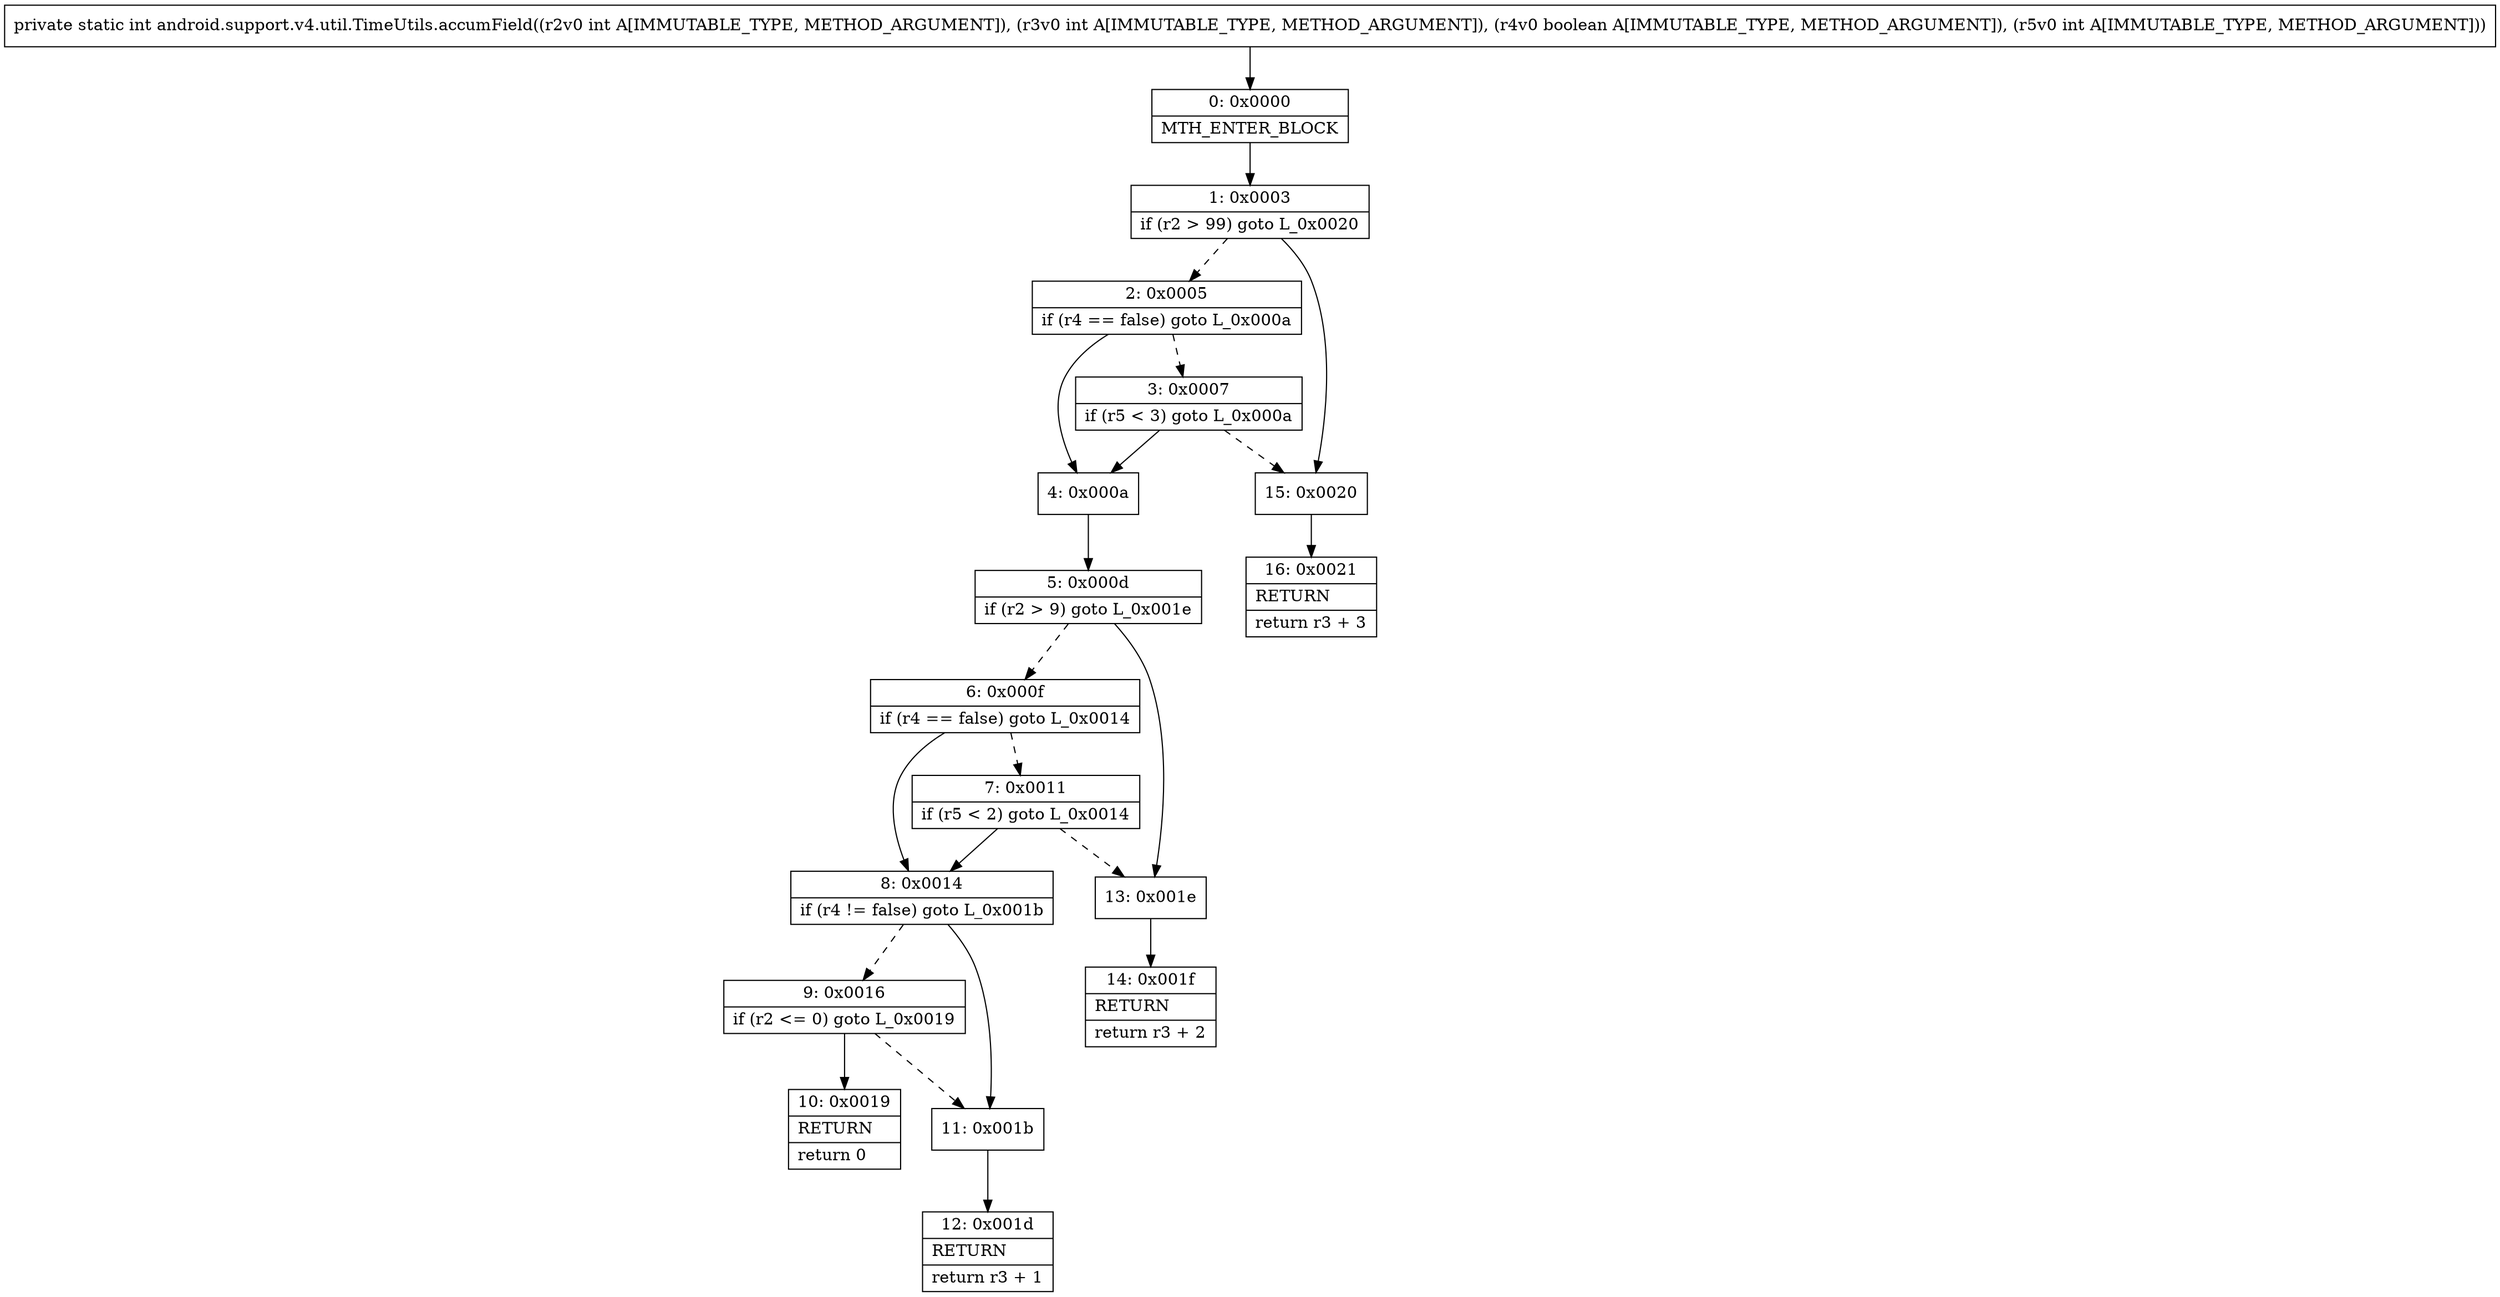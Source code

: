 digraph "CFG forandroid.support.v4.util.TimeUtils.accumField(IIZI)I" {
Node_0 [shape=record,label="{0\:\ 0x0000|MTH_ENTER_BLOCK\l}"];
Node_1 [shape=record,label="{1\:\ 0x0003|if (r2 \> 99) goto L_0x0020\l}"];
Node_2 [shape=record,label="{2\:\ 0x0005|if (r4 == false) goto L_0x000a\l}"];
Node_3 [shape=record,label="{3\:\ 0x0007|if (r5 \< 3) goto L_0x000a\l}"];
Node_4 [shape=record,label="{4\:\ 0x000a}"];
Node_5 [shape=record,label="{5\:\ 0x000d|if (r2 \> 9) goto L_0x001e\l}"];
Node_6 [shape=record,label="{6\:\ 0x000f|if (r4 == false) goto L_0x0014\l}"];
Node_7 [shape=record,label="{7\:\ 0x0011|if (r5 \< 2) goto L_0x0014\l}"];
Node_8 [shape=record,label="{8\:\ 0x0014|if (r4 != false) goto L_0x001b\l}"];
Node_9 [shape=record,label="{9\:\ 0x0016|if (r2 \<= 0) goto L_0x0019\l}"];
Node_10 [shape=record,label="{10\:\ 0x0019|RETURN\l|return 0\l}"];
Node_11 [shape=record,label="{11\:\ 0x001b}"];
Node_12 [shape=record,label="{12\:\ 0x001d|RETURN\l|return r3 + 1\l}"];
Node_13 [shape=record,label="{13\:\ 0x001e}"];
Node_14 [shape=record,label="{14\:\ 0x001f|RETURN\l|return r3 + 2\l}"];
Node_15 [shape=record,label="{15\:\ 0x0020}"];
Node_16 [shape=record,label="{16\:\ 0x0021|RETURN\l|return r3 + 3\l}"];
MethodNode[shape=record,label="{private static int android.support.v4.util.TimeUtils.accumField((r2v0 int A[IMMUTABLE_TYPE, METHOD_ARGUMENT]), (r3v0 int A[IMMUTABLE_TYPE, METHOD_ARGUMENT]), (r4v0 boolean A[IMMUTABLE_TYPE, METHOD_ARGUMENT]), (r5v0 int A[IMMUTABLE_TYPE, METHOD_ARGUMENT])) }"];
MethodNode -> Node_0;
Node_0 -> Node_1;
Node_1 -> Node_2[style=dashed];
Node_1 -> Node_15;
Node_2 -> Node_3[style=dashed];
Node_2 -> Node_4;
Node_3 -> Node_4;
Node_3 -> Node_15[style=dashed];
Node_4 -> Node_5;
Node_5 -> Node_6[style=dashed];
Node_5 -> Node_13;
Node_6 -> Node_7[style=dashed];
Node_6 -> Node_8;
Node_7 -> Node_8;
Node_7 -> Node_13[style=dashed];
Node_8 -> Node_9[style=dashed];
Node_8 -> Node_11;
Node_9 -> Node_10;
Node_9 -> Node_11[style=dashed];
Node_11 -> Node_12;
Node_13 -> Node_14;
Node_15 -> Node_16;
}

